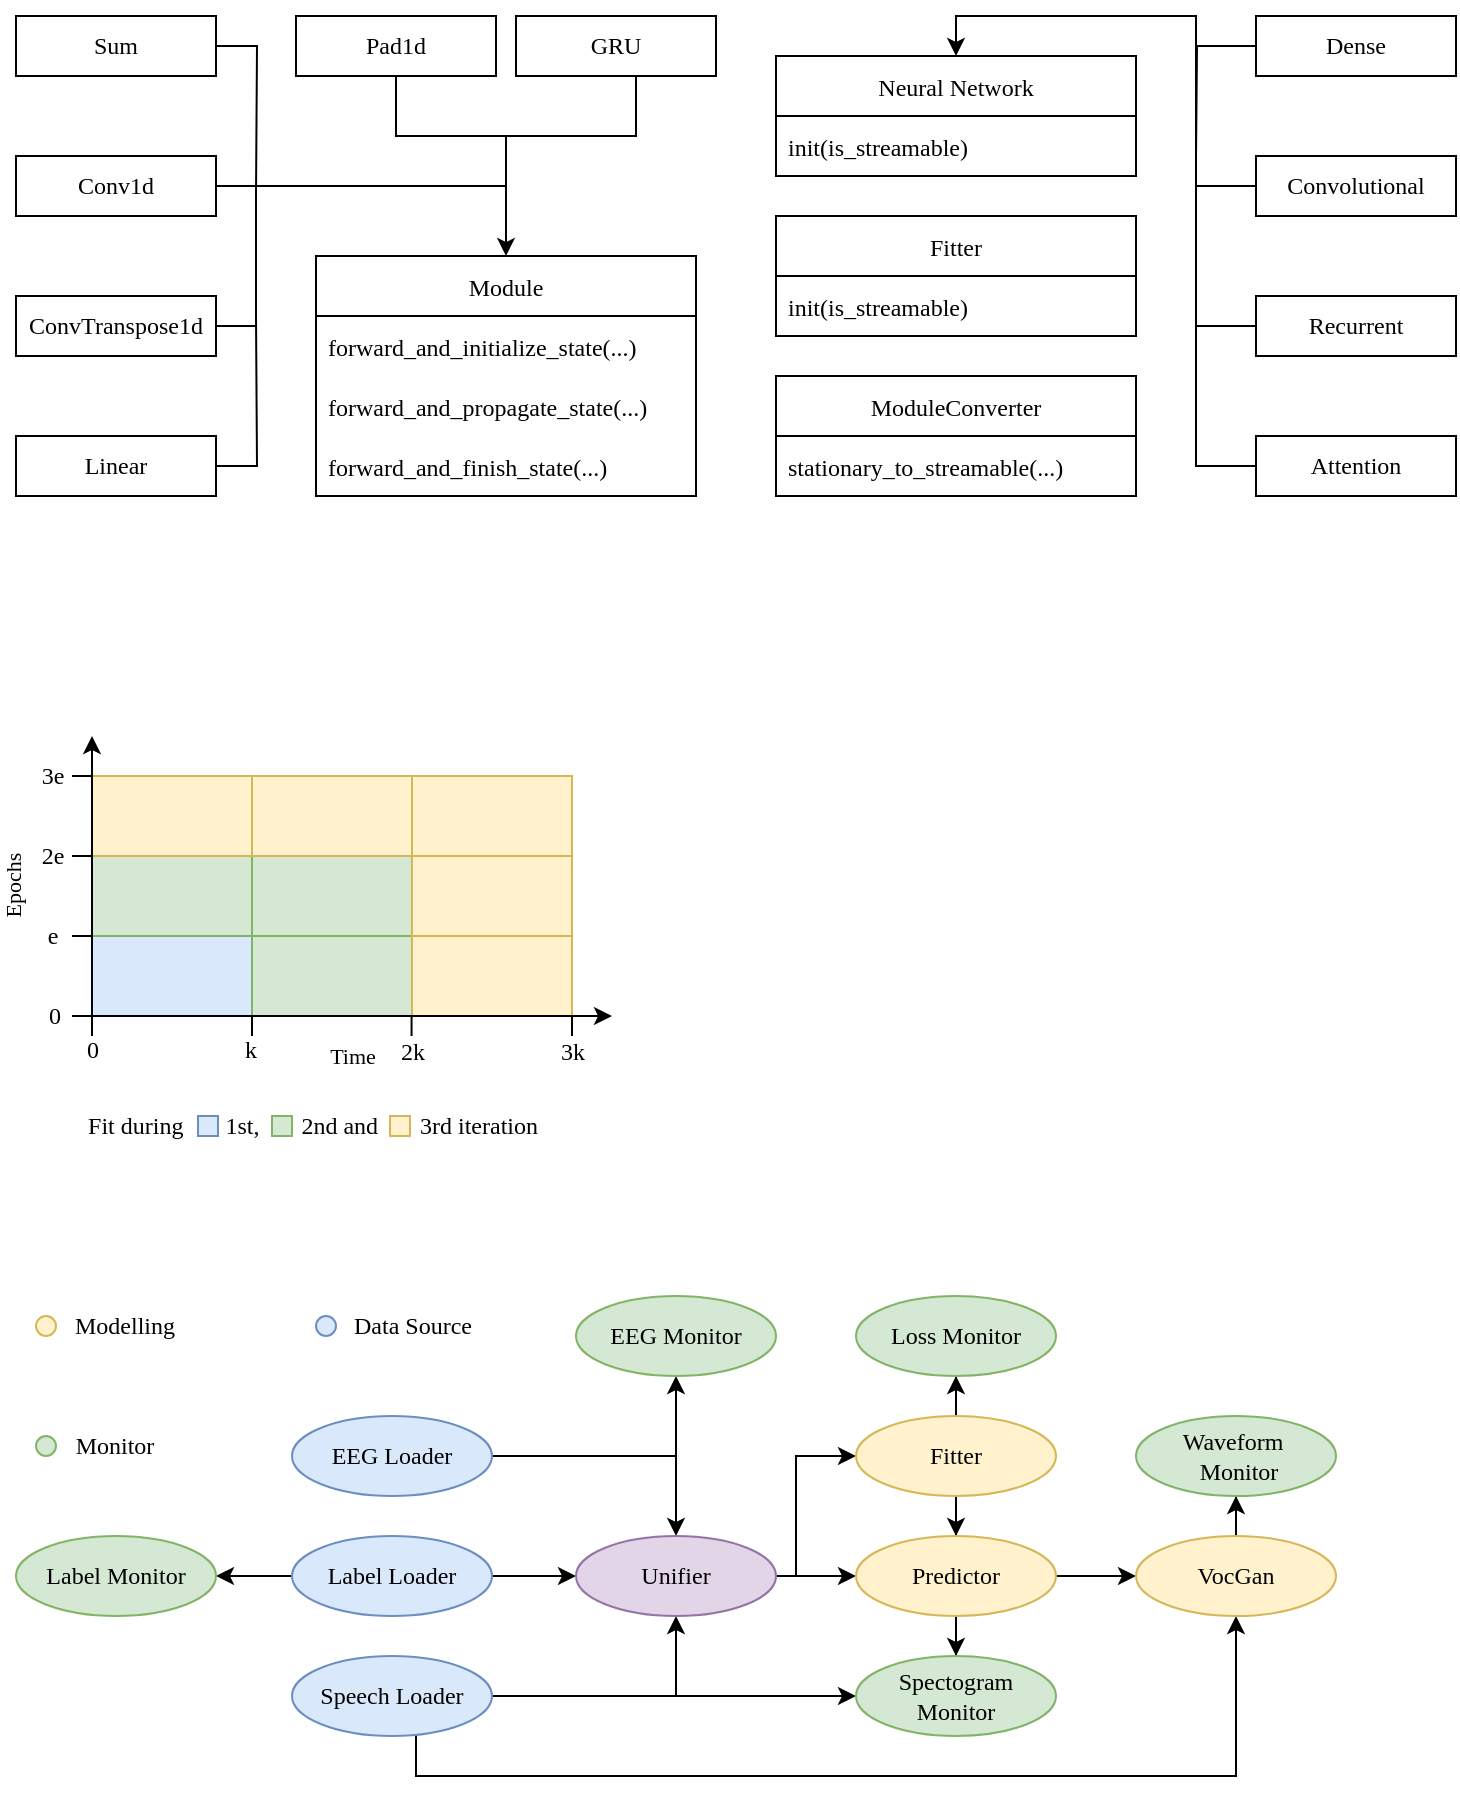 <mxfile version="20.3.0" type="device"><diagram id="3E9D5Qc_rvLhLw5qt3-7" name="Page-1"><mxGraphModel dx="1112" dy="1989" grid="1" gridSize="10" guides="1" tooltips="1" connect="1" arrows="1" fold="1" page="1" pageScale="1" pageWidth="827" pageHeight="1169" math="1" shadow="0"><root><mxCell id="0"/><mxCell id="1" parent="0"/><mxCell id="i_xNXgxYUfIw40Ac-vou-11" value="Module" style="swimlane;fontStyle=0;childLayout=stackLayout;horizontal=1;startSize=30;horizontalStack=0;resizeParent=1;resizeParentMax=0;resizeLast=0;collapsible=1;marginBottom=0;fontFamily=Times New Roman;" vertex="1" parent="1"><mxGeometry x="190" y="-860" width="190" height="120" as="geometry"/></mxCell><mxCell id="i_xNXgxYUfIw40Ac-vou-12" value="forward_and_initialize_state(...)" style="text;strokeColor=none;fillColor=none;align=left;verticalAlign=middle;spacingLeft=4;spacingRight=4;overflow=hidden;points=[[0,0.5],[1,0.5]];portConstraint=eastwest;rotatable=0;fontFamily=Times New Roman;" vertex="1" parent="i_xNXgxYUfIw40Ac-vou-11"><mxGeometry y="30" width="190" height="30" as="geometry"/></mxCell><mxCell id="i_xNXgxYUfIw40Ac-vou-13" value="forward_and_propagate_state(...)" style="text;strokeColor=none;fillColor=none;align=left;verticalAlign=middle;spacingLeft=4;spacingRight=4;overflow=hidden;points=[[0,0.5],[1,0.5]];portConstraint=eastwest;rotatable=0;fontFamily=Times New Roman;" vertex="1" parent="i_xNXgxYUfIw40Ac-vou-11"><mxGeometry y="60" width="190" height="30" as="geometry"/></mxCell><mxCell id="i_xNXgxYUfIw40Ac-vou-14" value="forward_and_finish_state(...)" style="text;strokeColor=none;fillColor=none;align=left;verticalAlign=middle;spacingLeft=4;spacingRight=4;overflow=hidden;points=[[0,0.5],[1,0.5]];portConstraint=eastwest;rotatable=0;fontFamily=Times New Roman;" vertex="1" parent="i_xNXgxYUfIw40Ac-vou-11"><mxGeometry y="90" width="190" height="30" as="geometry"/></mxCell><mxCell id="i_xNXgxYUfIw40Ac-vou-22" style="edgeStyle=orthogonalEdgeStyle;rounded=0;orthogonalLoop=1;jettySize=auto;html=1;entryX=0.5;entryY=0;entryDx=0;entryDy=0;fontFamily=Times New Roman;" edge="1" parent="1" source="i_xNXgxYUfIw40Ac-vou-15" target="i_xNXgxYUfIw40Ac-vou-11"><mxGeometry relative="1" as="geometry"/></mxCell><mxCell id="i_xNXgxYUfIw40Ac-vou-15" value="Conv1d" style="rounded=0;whiteSpace=wrap;html=1;fontFamily=Times New Roman;" vertex="1" parent="1"><mxGeometry x="40" y="-910" width="100" height="30" as="geometry"/></mxCell><mxCell id="i_xNXgxYUfIw40Ac-vou-24" style="edgeStyle=orthogonalEdgeStyle;rounded=0;orthogonalLoop=1;jettySize=auto;html=1;fontFamily=Times New Roman;endArrow=none;endFill=0;" edge="1" parent="1" source="i_xNXgxYUfIw40Ac-vou-16"><mxGeometry relative="1" as="geometry"><mxPoint x="160" y="-825" as="targetPoint"/></mxGeometry></mxCell><mxCell id="i_xNXgxYUfIw40Ac-vou-16" value="ConvTranspose1d" style="rounded=0;whiteSpace=wrap;html=1;fontFamily=Times New Roman;" vertex="1" parent="1"><mxGeometry x="40" y="-840" width="100" height="30" as="geometry"/></mxCell><mxCell id="i_xNXgxYUfIw40Ac-vou-25" style="edgeStyle=orthogonalEdgeStyle;rounded=0;orthogonalLoop=1;jettySize=auto;html=1;fontFamily=Times New Roman;endArrow=none;endFill=0;" edge="1" parent="1" source="i_xNXgxYUfIw40Ac-vou-17"><mxGeometry relative="1" as="geometry"><mxPoint x="160" y="-830" as="targetPoint"/></mxGeometry></mxCell><mxCell id="i_xNXgxYUfIw40Ac-vou-17" value="Linear" style="rounded=0;whiteSpace=wrap;html=1;fontFamily=Times New Roman;" vertex="1" parent="1"><mxGeometry x="40" y="-770" width="100" height="30" as="geometry"/></mxCell><mxCell id="i_xNXgxYUfIw40Ac-vou-43" style="edgeStyle=orthogonalEdgeStyle;rounded=0;orthogonalLoop=1;jettySize=auto;html=1;fontFamily=Times New Roman;endArrow=none;endFill=0;" edge="1" parent="1" source="i_xNXgxYUfIw40Ac-vou-18"><mxGeometry relative="1" as="geometry"><mxPoint x="160.0" y="-890" as="targetPoint"/></mxGeometry></mxCell><mxCell id="i_xNXgxYUfIw40Ac-vou-18" value="Sum" style="rounded=0;whiteSpace=wrap;html=1;fontFamily=Times New Roman;" vertex="1" parent="1"><mxGeometry x="40" y="-980" width="100" height="30" as="geometry"/></mxCell><mxCell id="i_xNXgxYUfIw40Ac-vou-45" style="edgeStyle=orthogonalEdgeStyle;rounded=0;orthogonalLoop=1;jettySize=auto;html=1;fontFamily=Times New Roman;endArrow=none;endFill=0;" edge="1" parent="1" source="i_xNXgxYUfIw40Ac-vou-20"><mxGeometry relative="1" as="geometry"><mxPoint x="285" y="-890" as="targetPoint"/><Array as="points"><mxPoint x="350" y="-920"/><mxPoint x="285" y="-920"/><mxPoint x="285" y="-890"/></Array></mxGeometry></mxCell><mxCell id="i_xNXgxYUfIw40Ac-vou-20" value="GRU" style="rounded=0;whiteSpace=wrap;html=1;fontFamily=Times New Roman;" vertex="1" parent="1"><mxGeometry x="290" y="-980" width="100" height="30" as="geometry"/></mxCell><mxCell id="i_xNXgxYUfIw40Ac-vou-29" style="edgeStyle=orthogonalEdgeStyle;rounded=0;orthogonalLoop=1;jettySize=auto;html=1;fontFamily=Times New Roman;endArrow=none;endFill=0;" edge="1" parent="1" source="i_xNXgxYUfIw40Ac-vou-16"><mxGeometry relative="1" as="geometry"><mxPoint x="140" y="-824.992" as="sourcePoint"/><mxPoint x="170" y="-895" as="targetPoint"/><Array as="points"><mxPoint x="160" y="-825"/><mxPoint x="160" y="-895"/></Array></mxGeometry></mxCell><mxCell id="i_xNXgxYUfIw40Ac-vou-30" value="ModuleConverter" style="swimlane;fontStyle=0;childLayout=stackLayout;horizontal=1;startSize=30;horizontalStack=0;resizeParent=1;resizeParentMax=0;resizeLast=0;collapsible=1;marginBottom=0;fontFamily=Times New Roman;" vertex="1" parent="1"><mxGeometry x="420" y="-800" width="180" height="60" as="geometry"/></mxCell><mxCell id="i_xNXgxYUfIw40Ac-vou-31" value="stationary_to_streamable(...)" style="text;strokeColor=none;fillColor=none;align=left;verticalAlign=middle;spacingLeft=4;spacingRight=4;overflow=hidden;points=[[0,0.5],[1,0.5]];portConstraint=eastwest;rotatable=0;fontFamily=Times New Roman;" vertex="1" parent="i_xNXgxYUfIw40Ac-vou-30"><mxGeometry y="30" width="180" height="30" as="geometry"/></mxCell><mxCell id="i_xNXgxYUfIw40Ac-vou-34" value="Neural Network" style="swimlane;fontStyle=0;childLayout=stackLayout;horizontal=1;startSize=30;horizontalStack=0;resizeParent=1;resizeParentMax=0;resizeLast=0;collapsible=1;marginBottom=0;fontFamily=Times New Roman;" vertex="1" parent="1"><mxGeometry x="420" y="-960" width="180" height="60" as="geometry"/></mxCell><mxCell id="i_xNXgxYUfIw40Ac-vou-35" value="init(is_streamable)" style="text;strokeColor=none;fillColor=none;align=left;verticalAlign=middle;spacingLeft=4;spacingRight=4;overflow=hidden;points=[[0,0.5],[1,0.5]];portConstraint=eastwest;rotatable=0;fontFamily=Times New Roman;" vertex="1" parent="i_xNXgxYUfIw40Ac-vou-34"><mxGeometry y="30" width="180" height="30" as="geometry"/></mxCell><mxCell id="i_xNXgxYUfIw40Ac-vou-41" style="edgeStyle=orthogonalEdgeStyle;rounded=0;orthogonalLoop=1;jettySize=auto;html=1;fontFamily=Times New Roman;endArrow=none;endFill=0;" edge="1" parent="1" source="i_xNXgxYUfIw40Ac-vou-36"><mxGeometry relative="1" as="geometry"><mxPoint x="630" y="-885" as="targetPoint"/><Array as="points"><mxPoint x="630" y="-895"/></Array></mxGeometry></mxCell><mxCell id="i_xNXgxYUfIw40Ac-vou-36" value="Convolutional" style="rounded=0;whiteSpace=wrap;html=1;fontFamily=Times New Roman;" vertex="1" parent="1"><mxGeometry x="660" y="-910" width="100" height="30" as="geometry"/></mxCell><mxCell id="i_xNXgxYUfIw40Ac-vou-40" style="edgeStyle=orthogonalEdgeStyle;rounded=0;orthogonalLoop=1;jettySize=auto;html=1;fontFamily=Times New Roman;endArrow=none;endFill=0;" edge="1" parent="1" source="i_xNXgxYUfIw40Ac-vou-37"><mxGeometry relative="1" as="geometry"><mxPoint x="630" y="-815" as="targetPoint"/><Array as="points"><mxPoint x="630" y="-825"/></Array></mxGeometry></mxCell><mxCell id="i_xNXgxYUfIw40Ac-vou-37" value="Recurrent" style="rounded=0;whiteSpace=wrap;html=1;fontFamily=Times New Roman;" vertex="1" parent="1"><mxGeometry x="660" y="-840" width="100" height="30" as="geometry"/></mxCell><mxCell id="i_xNXgxYUfIw40Ac-vou-39" style="edgeStyle=orthogonalEdgeStyle;rounded=0;orthogonalLoop=1;jettySize=auto;html=1;entryX=0.5;entryY=0;entryDx=0;entryDy=0;fontFamily=Times New Roman;endArrow=classic;endFill=1;" edge="1" parent="1" source="i_xNXgxYUfIw40Ac-vou-38" target="i_xNXgxYUfIw40Ac-vou-34"><mxGeometry relative="1" as="geometry"/></mxCell><mxCell id="i_xNXgxYUfIw40Ac-vou-38" value="Attention" style="rounded=0;whiteSpace=wrap;html=1;fontFamily=Times New Roman;" vertex="1" parent="1"><mxGeometry x="660" y="-770" width="100" height="30" as="geometry"/></mxCell><mxCell id="i_xNXgxYUfIw40Ac-vou-44" style="edgeStyle=orthogonalEdgeStyle;rounded=0;orthogonalLoop=1;jettySize=auto;html=1;fontFamily=Times New Roman;endArrow=none;endFill=0;" edge="1" parent="1" source="i_xNXgxYUfIw40Ac-vou-19"><mxGeometry relative="1" as="geometry"><mxPoint x="285" y="-920" as="targetPoint"/><Array as="points"><mxPoint x="230" y="-920"/></Array></mxGeometry></mxCell><mxCell id="i_xNXgxYUfIw40Ac-vou-19" value="Pad1d" style="rounded=0;whiteSpace=wrap;html=1;fontFamily=Times New Roman;" vertex="1" parent="1"><mxGeometry x="180" y="-980" width="100" height="30" as="geometry"/></mxCell><mxCell id="i_xNXgxYUfIw40Ac-vou-46" value="Fitter" style="swimlane;fontStyle=0;childLayout=stackLayout;horizontal=1;startSize=30;horizontalStack=0;resizeParent=1;resizeParentMax=0;resizeLast=0;collapsible=1;marginBottom=0;fontFamily=Times New Roman;" vertex="1" parent="1"><mxGeometry x="420" y="-880" width="180" height="60" as="geometry"/></mxCell><mxCell id="i_xNXgxYUfIw40Ac-vou-47" value="init(is_streamable)" style="text;strokeColor=none;fillColor=none;align=left;verticalAlign=middle;spacingLeft=4;spacingRight=4;overflow=hidden;points=[[0,0.5],[1,0.5]];portConstraint=eastwest;rotatable=0;fontFamily=Times New Roman;" vertex="1" parent="i_xNXgxYUfIw40Ac-vou-46"><mxGeometry y="30" width="180" height="30" as="geometry"/></mxCell><mxCell id="i_xNXgxYUfIw40Ac-vou-49" style="edgeStyle=orthogonalEdgeStyle;rounded=0;orthogonalLoop=1;jettySize=auto;html=1;fontFamily=Times New Roman;endArrow=none;endFill=0;" edge="1" parent="1" source="i_xNXgxYUfIw40Ac-vou-48"><mxGeometry relative="1" as="geometry"><mxPoint x="630" y="-910" as="targetPoint"/></mxGeometry></mxCell><mxCell id="i_xNXgxYUfIw40Ac-vou-48" value="Dense" style="rounded=0;whiteSpace=wrap;html=1;fontFamily=Times New Roman;" vertex="1" parent="1"><mxGeometry x="660" y="-980" width="100" height="30" as="geometry"/></mxCell><mxCell id="i_xNXgxYUfIw40Ac-vou-50" value="" style="rounded=0;whiteSpace=wrap;html=1;fontFamily=Times New Roman;fillColor=#dae8fc;strokeColor=#6c8ebf;" vertex="1" parent="1"><mxGeometry x="78" y="-520" width="80" height="40" as="geometry"/></mxCell><mxCell id="i_xNXgxYUfIw40Ac-vou-51" value="" style="rounded=0;whiteSpace=wrap;html=1;fontFamily=Times New Roman;fillColor=#d5e8d4;strokeColor=#82b366;" vertex="1" parent="1"><mxGeometry x="158" y="-520" width="80" height="40" as="geometry"/></mxCell><mxCell id="i_xNXgxYUfIw40Ac-vou-52" value="" style="rounded=0;whiteSpace=wrap;html=1;fontFamily=Times New Roman;fillColor=#fff2cc;strokeColor=#d6b656;" vertex="1" parent="1"><mxGeometry x="238" y="-520" width="80" height="40" as="geometry"/></mxCell><mxCell id="i_xNXgxYUfIw40Ac-vou-53" value="" style="rounded=0;whiteSpace=wrap;html=1;fontFamily=Times New Roman;fillColor=#d5e8d4;strokeColor=#82b366;" vertex="1" parent="1"><mxGeometry x="158" y="-560" width="80" height="40" as="geometry"/></mxCell><mxCell id="i_xNXgxYUfIw40Ac-vou-54" value="" style="rounded=0;whiteSpace=wrap;html=1;fontFamily=Times New Roman;fillColor=#fff2cc;strokeColor=#d6b656;" vertex="1" parent="1"><mxGeometry x="238" y="-560" width="80" height="40" as="geometry"/></mxCell><mxCell id="i_xNXgxYUfIw40Ac-vou-55" value="" style="rounded=0;whiteSpace=wrap;html=1;fontFamily=Times New Roman;fillColor=#fff2cc;strokeColor=#d6b656;" vertex="1" parent="1"><mxGeometry x="158" y="-600" width="80" height="40" as="geometry"/></mxCell><mxCell id="i_xNXgxYUfIw40Ac-vou-56" value="" style="rounded=0;whiteSpace=wrap;html=1;fontFamily=Times New Roman;fillColor=#fff2cc;strokeColor=#d6b656;" vertex="1" parent="1"><mxGeometry x="238" y="-600" width="80" height="40" as="geometry"/></mxCell><mxCell id="i_xNXgxYUfIw40Ac-vou-57" value="" style="rounded=0;whiteSpace=wrap;html=1;fontFamily=Times New Roman;fillColor=#d5e8d4;strokeColor=#82b366;" vertex="1" parent="1"><mxGeometry x="78" y="-560" width="80" height="40" as="geometry"/></mxCell><mxCell id="i_xNXgxYUfIw40Ac-vou-58" value="" style="rounded=0;whiteSpace=wrap;html=1;fontFamily=Times New Roman;fillColor=#fff2cc;strokeColor=#d6b656;" vertex="1" parent="1"><mxGeometry x="78" y="-600" width="80" height="40" as="geometry"/></mxCell><mxCell id="i_xNXgxYUfIw40Ac-vou-59" value="Time" style="endArrow=classic;html=1;rounded=0;fontFamily=Times New Roman;" edge="1" parent="1"><mxGeometry y="-20" width="50" height="50" relative="1" as="geometry"><mxPoint x="78" y="-480" as="sourcePoint"/><mxPoint x="338" y="-480" as="targetPoint"/><mxPoint as="offset"/></mxGeometry></mxCell><mxCell id="i_xNXgxYUfIw40Ac-vou-60" value="" style="endArrow=classic;html=1;rounded=0;fontFamily=Times New Roman;" edge="1" parent="1"><mxGeometry width="50" height="50" relative="1" as="geometry"><mxPoint x="78" y="-480" as="sourcePoint"/><mxPoint x="78" y="-620" as="targetPoint"/></mxGeometry></mxCell><mxCell id="i_xNXgxYUfIw40Ac-vou-61" value="Epochs" style="edgeLabel;html=1;align=center;verticalAlign=middle;resizable=0;points=[];fontFamily=Times New Roman;horizontal=0;" vertex="1" connectable="0" parent="i_xNXgxYUfIw40Ac-vou-60"><mxGeometry x="-0.028" y="2" relative="1" as="geometry"><mxPoint x="-38" y="3" as="offset"/></mxGeometry></mxCell><mxCell id="i_xNXgxYUfIw40Ac-vou-71" value="" style="endArrow=none;html=1;rounded=0;fontFamily=Times New Roman;" edge="1" parent="1"><mxGeometry width="50" height="50" relative="1" as="geometry"><mxPoint x="158" y="-470" as="sourcePoint"/><mxPoint x="158" y="-480" as="targetPoint"/></mxGeometry></mxCell><mxCell id="i_xNXgxYUfIw40Ac-vou-72" value="" style="endArrow=none;html=1;rounded=0;fontFamily=Times New Roman;" edge="1" parent="1"><mxGeometry width="50" height="50" relative="1" as="geometry"><mxPoint x="78" y="-470" as="sourcePoint"/><mxPoint x="78" y="-480" as="targetPoint"/></mxGeometry></mxCell><mxCell id="i_xNXgxYUfIw40Ac-vou-73" value="" style="endArrow=none;html=1;rounded=0;fontFamily=Times New Roman;" edge="1" parent="1"><mxGeometry width="50" height="50" relative="1" as="geometry"><mxPoint x="237.78" y="-470" as="sourcePoint"/><mxPoint x="237.78" y="-480" as="targetPoint"/></mxGeometry></mxCell><mxCell id="i_xNXgxYUfIw40Ac-vou-74" value="" style="endArrow=none;html=1;rounded=0;fontFamily=Times New Roman;" edge="1" parent="1"><mxGeometry width="50" height="50" relative="1" as="geometry"><mxPoint x="318" y="-470" as="sourcePoint"/><mxPoint x="318" y="-480" as="targetPoint"/></mxGeometry></mxCell><mxCell id="i_xNXgxYUfIw40Ac-vou-75" value="" style="endArrow=none;html=1;rounded=0;fontFamily=Times New Roman;" edge="1" parent="1"><mxGeometry width="50" height="50" relative="1" as="geometry"><mxPoint x="78" y="-480" as="sourcePoint"/><mxPoint x="68.0" y="-480" as="targetPoint"/></mxGeometry></mxCell><mxCell id="i_xNXgxYUfIw40Ac-vou-77" value="" style="endArrow=none;html=1;rounded=0;fontFamily=Times New Roman;" edge="1" parent="1"><mxGeometry width="50" height="50" relative="1" as="geometry"><mxPoint x="78.0" y="-520" as="sourcePoint"/><mxPoint x="68.0" y="-520" as="targetPoint"/></mxGeometry></mxCell><mxCell id="i_xNXgxYUfIw40Ac-vou-78" value="" style="endArrow=none;html=1;rounded=0;fontFamily=Times New Roman;" edge="1" parent="1"><mxGeometry width="50" height="50" relative="1" as="geometry"><mxPoint x="78.0" y="-560" as="sourcePoint"/><mxPoint x="68.0" y="-560" as="targetPoint"/></mxGeometry></mxCell><mxCell id="i_xNXgxYUfIw40Ac-vou-79" value="" style="endArrow=none;html=1;rounded=0;fontFamily=Times New Roman;" edge="1" parent="1"><mxGeometry width="50" height="50" relative="1" as="geometry"><mxPoint x="78.0" y="-600" as="sourcePoint"/><mxPoint x="68.0" y="-600" as="targetPoint"/></mxGeometry></mxCell><mxCell id="i_xNXgxYUfIw40Ac-vou-80" value="0" style="text;html=1;align=center;verticalAlign=middle;resizable=0;points=[];autosize=1;strokeColor=none;fillColor=none;fontFamily=Times New Roman;" vertex="1" parent="1"><mxGeometry x="63" y="-478" width="30" height="30" as="geometry"/></mxCell><mxCell id="i_xNXgxYUfIw40Ac-vou-81" value="k" style="text;html=1;align=center;verticalAlign=middle;resizable=0;points=[];autosize=1;strokeColor=none;fillColor=none;fontFamily=Times New Roman;" vertex="1" parent="1"><mxGeometry x="142" y="-478" width="30" height="30" as="geometry"/></mxCell><mxCell id="i_xNXgxYUfIw40Ac-vou-82" value="2k" style="text;html=1;align=center;verticalAlign=middle;resizable=0;points=[];autosize=1;strokeColor=none;fillColor=none;fontFamily=Times New Roman;" vertex="1" parent="1"><mxGeometry x="218" y="-477" width="40" height="30" as="geometry"/></mxCell><mxCell id="i_xNXgxYUfIw40Ac-vou-83" value="3k" style="text;html=1;align=center;verticalAlign=middle;resizable=0;points=[];autosize=1;strokeColor=none;fillColor=none;fontFamily=Times New Roman;" vertex="1" parent="1"><mxGeometry x="298" y="-477" width="40" height="30" as="geometry"/></mxCell><mxCell id="i_xNXgxYUfIw40Ac-vou-84" value="0" style="text;html=1;align=center;verticalAlign=middle;resizable=0;points=[];autosize=1;strokeColor=none;fillColor=none;fontFamily=Times New Roman;" vertex="1" parent="1"><mxGeometry x="44" y="-495" width="30" height="30" as="geometry"/></mxCell><mxCell id="i_xNXgxYUfIw40Ac-vou-85" value="e" style="text;html=1;align=center;verticalAlign=middle;resizable=0;points=[];autosize=1;strokeColor=none;fillColor=none;fontFamily=Times New Roman;" vertex="1" parent="1"><mxGeometry x="43" y="-535" width="30" height="30" as="geometry"/></mxCell><mxCell id="i_xNXgxYUfIw40Ac-vou-86" value="2e" style="text;html=1;align=center;verticalAlign=middle;resizable=0;points=[];autosize=1;strokeColor=none;fillColor=none;fontFamily=Times New Roman;" vertex="1" parent="1"><mxGeometry x="43" y="-575" width="30" height="30" as="geometry"/></mxCell><mxCell id="i_xNXgxYUfIw40Ac-vou-87" value="3e" style="text;html=1;align=center;verticalAlign=middle;resizable=0;points=[];autosize=1;strokeColor=none;fillColor=none;fontFamily=Times New Roman;" vertex="1" parent="1"><mxGeometry x="43" y="-615" width="30" height="30" as="geometry"/></mxCell><mxCell id="i_xNXgxYUfIw40Ac-vou-88" value="Fit during&amp;nbsp; &amp;nbsp; &amp;nbsp; &amp;nbsp;1st,&amp;nbsp; &amp;nbsp; &amp;nbsp; &amp;nbsp;2nd and&amp;nbsp; &amp;nbsp; &amp;nbsp; &amp;nbsp;3rd iteration" style="text;html=1;align=center;verticalAlign=middle;resizable=0;points=[];autosize=1;strokeColor=none;fillColor=none;fontFamily=Times New Roman;" vertex="1" parent="1"><mxGeometry x="63" y="-440" width="250" height="30" as="geometry"/></mxCell><mxCell id="i_xNXgxYUfIw40Ac-vou-69" value="" style="rounded=0;whiteSpace=wrap;html=1;fontFamily=Times New Roman;fillColor=#fff2cc;strokeColor=#d6b656;" vertex="1" parent="1"><mxGeometry x="227" y="-430" width="10" height="10" as="geometry"/></mxCell><mxCell id="i_xNXgxYUfIw40Ac-vou-66" value="" style="rounded=0;whiteSpace=wrap;html=1;fontFamily=Times New Roman;fillColor=#d5e8d4;strokeColor=#82b366;" vertex="1" parent="1"><mxGeometry x="168" y="-430" width="10" height="10" as="geometry"/></mxCell><mxCell id="i_xNXgxYUfIw40Ac-vou-62" value="" style="rounded=0;whiteSpace=wrap;html=1;fontFamily=Times New Roman;fillColor=#dae8fc;strokeColor=#6c8ebf;" vertex="1" parent="1"><mxGeometry x="131" y="-430" width="10" height="10" as="geometry"/></mxCell><mxCell id="i_xNXgxYUfIw40Ac-vou-102" style="edgeStyle=orthogonalEdgeStyle;rounded=0;orthogonalLoop=1;jettySize=auto;html=1;entryX=0.5;entryY=0;entryDx=0;entryDy=0;fontFamily=Times New Roman;endArrow=classic;endFill=1;" edge="1" parent="1" source="i_xNXgxYUfIw40Ac-vou-89" target="i_xNXgxYUfIw40Ac-vou-92"><mxGeometry relative="1" as="geometry"><Array as="points"><mxPoint x="370" y="-260"/></Array></mxGeometry></mxCell><mxCell id="i_xNXgxYUfIw40Ac-vou-112" style="edgeStyle=orthogonalEdgeStyle;rounded=0;orthogonalLoop=1;jettySize=auto;html=1;fontFamily=Times New Roman;endArrow=classic;endFill=1;" edge="1" parent="1" source="i_xNXgxYUfIw40Ac-vou-89" target="i_xNXgxYUfIw40Ac-vou-96"><mxGeometry relative="1" as="geometry"/></mxCell><mxCell id="i_xNXgxYUfIw40Ac-vou-89" value="EEG Loader" style="ellipse;whiteSpace=wrap;html=1;fontFamily=Times New Roman;fillColor=#dae8fc;strokeColor=#6c8ebf;" vertex="1" parent="1"><mxGeometry x="178" y="-280" width="100" height="40" as="geometry"/></mxCell><mxCell id="i_xNXgxYUfIw40Ac-vou-103" style="edgeStyle=orthogonalEdgeStyle;rounded=0;orthogonalLoop=1;jettySize=auto;html=1;entryX=0.5;entryY=1;entryDx=0;entryDy=0;fontFamily=Times New Roman;endArrow=classic;endFill=1;" edge="1" parent="1" source="i_xNXgxYUfIw40Ac-vou-90" target="i_xNXgxYUfIw40Ac-vou-92"><mxGeometry relative="1" as="geometry"/></mxCell><mxCell id="i_xNXgxYUfIw40Ac-vou-117" style="edgeStyle=orthogonalEdgeStyle;rounded=0;orthogonalLoop=1;jettySize=auto;html=1;entryX=0;entryY=0.5;entryDx=0;entryDy=0;fontFamily=Times New Roman;endArrow=classic;endFill=1;" edge="1" parent="1" source="i_xNXgxYUfIw40Ac-vou-90" target="i_xNXgxYUfIw40Ac-vou-97"><mxGeometry relative="1" as="geometry"/></mxCell><mxCell id="i_xNXgxYUfIw40Ac-vou-118" style="edgeStyle=orthogonalEdgeStyle;rounded=0;orthogonalLoop=1;jettySize=auto;html=1;entryX=0.5;entryY=1;entryDx=0;entryDy=0;fontFamily=Times New Roman;endArrow=classic;endFill=1;" edge="1" parent="1" source="i_xNXgxYUfIw40Ac-vou-90" target="i_xNXgxYUfIw40Ac-vou-95"><mxGeometry relative="1" as="geometry"><Array as="points"><mxPoint x="240" y="-100"/><mxPoint x="650" y="-100"/></Array></mxGeometry></mxCell><mxCell id="i_xNXgxYUfIw40Ac-vou-90" value="Speech Loader" style="ellipse;whiteSpace=wrap;html=1;fontFamily=Times New Roman;fillColor=#dae8fc;strokeColor=#6c8ebf;" vertex="1" parent="1"><mxGeometry x="178" y="-160" width="100" height="40" as="geometry"/></mxCell><mxCell id="i_xNXgxYUfIw40Ac-vou-104" style="edgeStyle=orthogonalEdgeStyle;rounded=0;orthogonalLoop=1;jettySize=auto;html=1;entryX=0;entryY=0.5;entryDx=0;entryDy=0;fontFamily=Times New Roman;endArrow=classic;endFill=1;" edge="1" parent="1" source="i_xNXgxYUfIw40Ac-vou-91" target="i_xNXgxYUfIw40Ac-vou-92"><mxGeometry relative="1" as="geometry"><Array as="points"><mxPoint x="280" y="-200"/><mxPoint x="280" y="-200"/></Array></mxGeometry></mxCell><mxCell id="i_xNXgxYUfIw40Ac-vou-116" style="edgeStyle=orthogonalEdgeStyle;rounded=0;orthogonalLoop=1;jettySize=auto;html=1;fontFamily=Times New Roman;endArrow=classic;endFill=1;" edge="1" parent="1" source="i_xNXgxYUfIw40Ac-vou-91" target="i_xNXgxYUfIw40Ac-vou-100"><mxGeometry relative="1" as="geometry"/></mxCell><mxCell id="i_xNXgxYUfIw40Ac-vou-91" value="Label Loader" style="ellipse;whiteSpace=wrap;html=1;fontFamily=Times New Roman;fillColor=#dae8fc;strokeColor=#6c8ebf;" vertex="1" parent="1"><mxGeometry x="178" y="-220" width="100" height="40" as="geometry"/></mxCell><mxCell id="i_xNXgxYUfIw40Ac-vou-105" style="edgeStyle=orthogonalEdgeStyle;rounded=0;orthogonalLoop=1;jettySize=auto;html=1;entryX=0;entryY=0.5;entryDx=0;entryDy=0;fontFamily=Times New Roman;endArrow=classic;endFill=1;" edge="1" parent="1" source="i_xNXgxYUfIw40Ac-vou-92" target="i_xNXgxYUfIw40Ac-vou-93"><mxGeometry relative="1" as="geometry"><Array as="points"><mxPoint x="430" y="-200"/><mxPoint x="430" y="-260"/></Array></mxGeometry></mxCell><mxCell id="i_xNXgxYUfIw40Ac-vou-106" style="edgeStyle=orthogonalEdgeStyle;rounded=0;orthogonalLoop=1;jettySize=auto;html=1;entryX=0;entryY=0.5;entryDx=0;entryDy=0;fontFamily=Times New Roman;endArrow=classic;endFill=1;" edge="1" parent="1" source="i_xNXgxYUfIw40Ac-vou-92" target="i_xNXgxYUfIw40Ac-vou-94"><mxGeometry relative="1" as="geometry"/></mxCell><mxCell id="i_xNXgxYUfIw40Ac-vou-92" value="Unifier" style="ellipse;whiteSpace=wrap;html=1;fontFamily=Times New Roman;fillColor=#e1d5e7;strokeColor=#9673a6;" vertex="1" parent="1"><mxGeometry x="320" y="-220" width="100" height="40" as="geometry"/></mxCell><mxCell id="i_xNXgxYUfIw40Ac-vou-108" style="edgeStyle=orthogonalEdgeStyle;rounded=0;orthogonalLoop=1;jettySize=auto;html=1;entryX=0.5;entryY=0;entryDx=0;entryDy=0;fontFamily=Times New Roman;endArrow=classic;endFill=1;" edge="1" parent="1" source="i_xNXgxYUfIw40Ac-vou-93" target="i_xNXgxYUfIw40Ac-vou-94"><mxGeometry relative="1" as="geometry"><Array as="points"/></mxGeometry></mxCell><mxCell id="i_xNXgxYUfIw40Ac-vou-111" style="edgeStyle=orthogonalEdgeStyle;rounded=0;orthogonalLoop=1;jettySize=auto;html=1;entryX=0.5;entryY=1;entryDx=0;entryDy=0;fontFamily=Times New Roman;endArrow=classic;endFill=1;" edge="1" parent="1" source="i_xNXgxYUfIw40Ac-vou-93" target="i_xNXgxYUfIw40Ac-vou-99"><mxGeometry relative="1" as="geometry"/></mxCell><mxCell id="i_xNXgxYUfIw40Ac-vou-93" value="Fitter" style="ellipse;whiteSpace=wrap;html=1;fontFamily=Times New Roman;fillColor=#fff2cc;strokeColor=#d6b656;" vertex="1" parent="1"><mxGeometry x="460" y="-280" width="100" height="40" as="geometry"/></mxCell><mxCell id="i_xNXgxYUfIw40Ac-vou-107" style="edgeStyle=orthogonalEdgeStyle;rounded=0;orthogonalLoop=1;jettySize=auto;html=1;entryX=0;entryY=0.5;entryDx=0;entryDy=0;fontFamily=Times New Roman;endArrow=classic;endFill=1;" edge="1" parent="1" source="i_xNXgxYUfIw40Ac-vou-94" target="i_xNXgxYUfIw40Ac-vou-95"><mxGeometry relative="1" as="geometry"/></mxCell><mxCell id="i_xNXgxYUfIw40Ac-vou-113" style="edgeStyle=orthogonalEdgeStyle;rounded=0;orthogonalLoop=1;jettySize=auto;html=1;entryX=0.5;entryY=0;entryDx=0;entryDy=0;fontFamily=Times New Roman;endArrow=classic;endFill=1;" edge="1" parent="1" source="i_xNXgxYUfIw40Ac-vou-94" target="i_xNXgxYUfIw40Ac-vou-97"><mxGeometry relative="1" as="geometry"/></mxCell><mxCell id="i_xNXgxYUfIw40Ac-vou-94" value="Predictor" style="ellipse;whiteSpace=wrap;html=1;fontFamily=Times New Roman;fillColor=#fff2cc;strokeColor=#d6b656;" vertex="1" parent="1"><mxGeometry x="460" y="-220" width="100" height="40" as="geometry"/></mxCell><mxCell id="i_xNXgxYUfIw40Ac-vou-109" style="edgeStyle=orthogonalEdgeStyle;rounded=0;orthogonalLoop=1;jettySize=auto;html=1;entryX=0.5;entryY=1;entryDx=0;entryDy=0;fontFamily=Times New Roman;endArrow=classic;endFill=1;" edge="1" parent="1" source="i_xNXgxYUfIw40Ac-vou-95" target="i_xNXgxYUfIw40Ac-vou-98"><mxGeometry relative="1" as="geometry"/></mxCell><mxCell id="i_xNXgxYUfIw40Ac-vou-95" value="VocGan" style="ellipse;whiteSpace=wrap;html=1;fontFamily=Times New Roman;fillColor=#fff2cc;strokeColor=#d6b656;" vertex="1" parent="1"><mxGeometry x="600" y="-220" width="100" height="40" as="geometry"/></mxCell><mxCell id="i_xNXgxYUfIw40Ac-vou-96" value="EEG Monitor" style="ellipse;whiteSpace=wrap;html=1;fontFamily=Times New Roman;fillColor=#d5e8d4;strokeColor=#82b366;" vertex="1" parent="1"><mxGeometry x="320" y="-340" width="100" height="40" as="geometry"/></mxCell><mxCell id="i_xNXgxYUfIw40Ac-vou-97" value="Spectogram Monitor" style="ellipse;whiteSpace=wrap;html=1;fontFamily=Times New Roman;fillColor=#d5e8d4;strokeColor=#82b366;" vertex="1" parent="1"><mxGeometry x="460" y="-160" width="100" height="40" as="geometry"/></mxCell><mxCell id="i_xNXgxYUfIw40Ac-vou-98" value="Waveform&amp;nbsp; &amp;nbsp;Monitor" style="ellipse;whiteSpace=wrap;html=1;fontFamily=Times New Roman;fillColor=#d5e8d4;strokeColor=#82b366;" vertex="1" parent="1"><mxGeometry x="600" y="-280" width="100" height="40" as="geometry"/></mxCell><mxCell id="i_xNXgxYUfIw40Ac-vou-99" value="Loss Monitor" style="ellipse;whiteSpace=wrap;html=1;fontFamily=Times New Roman;fillColor=#d5e8d4;strokeColor=#82b366;" vertex="1" parent="1"><mxGeometry x="460" y="-340" width="100" height="40" as="geometry"/></mxCell><mxCell id="i_xNXgxYUfIw40Ac-vou-100" value="Label Monitor" style="ellipse;whiteSpace=wrap;html=1;fontFamily=Times New Roman;fillColor=#d5e8d4;strokeColor=#82b366;" vertex="1" parent="1"><mxGeometry x="40" y="-220" width="100" height="40" as="geometry"/></mxCell><mxCell id="i_xNXgxYUfIw40Ac-vou-120" value="Modelling" style="text;html=1;align=center;verticalAlign=middle;resizable=0;points=[];autosize=1;strokeColor=none;fillColor=none;fontFamily=Times New Roman;" vertex="1" parent="1"><mxGeometry x="59" y="-340" width="70" height="30" as="geometry"/></mxCell><mxCell id="i_xNXgxYUfIw40Ac-vou-121" value="Monitor" style="text;html=1;align=center;verticalAlign=middle;resizable=0;points=[];autosize=1;strokeColor=none;fillColor=none;fontFamily=Times New Roman;" vertex="1" parent="1"><mxGeometry x="59" y="-280" width="60" height="30" as="geometry"/></mxCell><mxCell id="i_xNXgxYUfIw40Ac-vou-125" value="" style="ellipse;whiteSpace=wrap;html=1;aspect=fixed;fontFamily=Times New Roman;fillColor=#fff2cc;strokeColor=#d6b656;" vertex="1" parent="1"><mxGeometry x="50" y="-330" width="10" height="10" as="geometry"/></mxCell><mxCell id="i_xNXgxYUfIw40Ac-vou-126" value="" style="ellipse;whiteSpace=wrap;html=1;aspect=fixed;fontFamily=Times New Roman;fillColor=#d5e8d4;strokeColor=#82b366;" vertex="1" parent="1"><mxGeometry x="50" y="-270" width="10" height="10" as="geometry"/></mxCell><mxCell id="i_xNXgxYUfIw40Ac-vou-127" value="" style="group" vertex="1" connectable="0" parent="1"><mxGeometry x="190" y="-340" width="88" height="30" as="geometry"/></mxCell><mxCell id="i_xNXgxYUfIw40Ac-vou-119" value="Data Source" style="text;html=1;align=center;verticalAlign=middle;resizable=0;points=[];autosize=1;strokeColor=none;fillColor=none;fontFamily=Times New Roman;" vertex="1" parent="i_xNXgxYUfIw40Ac-vou-127"><mxGeometry x="8" width="80" height="30" as="geometry"/></mxCell><mxCell id="i_xNXgxYUfIw40Ac-vou-123" value="" style="ellipse;whiteSpace=wrap;html=1;aspect=fixed;fontFamily=Times New Roman;fillColor=#dae8fc;strokeColor=#6c8ebf;" vertex="1" parent="i_xNXgxYUfIw40Ac-vou-127"><mxGeometry y="10" width="10" height="10" as="geometry"/></mxCell></root></mxGraphModel></diagram></mxfile>